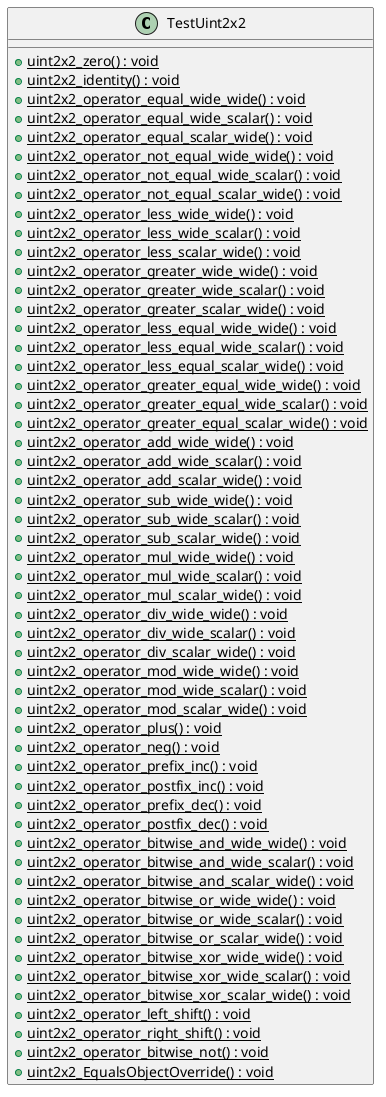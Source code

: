 @startuml
class TestUint2x2 {
    + {static} uint2x2_zero() : void
    + {static} uint2x2_identity() : void
    + {static} uint2x2_operator_equal_wide_wide() : void
    + {static} uint2x2_operator_equal_wide_scalar() : void
    + {static} uint2x2_operator_equal_scalar_wide() : void
    + {static} uint2x2_operator_not_equal_wide_wide() : void
    + {static} uint2x2_operator_not_equal_wide_scalar() : void
    + {static} uint2x2_operator_not_equal_scalar_wide() : void
    + {static} uint2x2_operator_less_wide_wide() : void
    + {static} uint2x2_operator_less_wide_scalar() : void
    + {static} uint2x2_operator_less_scalar_wide() : void
    + {static} uint2x2_operator_greater_wide_wide() : void
    + {static} uint2x2_operator_greater_wide_scalar() : void
    + {static} uint2x2_operator_greater_scalar_wide() : void
    + {static} uint2x2_operator_less_equal_wide_wide() : void
    + {static} uint2x2_operator_less_equal_wide_scalar() : void
    + {static} uint2x2_operator_less_equal_scalar_wide() : void
    + {static} uint2x2_operator_greater_equal_wide_wide() : void
    + {static} uint2x2_operator_greater_equal_wide_scalar() : void
    + {static} uint2x2_operator_greater_equal_scalar_wide() : void
    + {static} uint2x2_operator_add_wide_wide() : void
    + {static} uint2x2_operator_add_wide_scalar() : void
    + {static} uint2x2_operator_add_scalar_wide() : void
    + {static} uint2x2_operator_sub_wide_wide() : void
    + {static} uint2x2_operator_sub_wide_scalar() : void
    + {static} uint2x2_operator_sub_scalar_wide() : void
    + {static} uint2x2_operator_mul_wide_wide() : void
    + {static} uint2x2_operator_mul_wide_scalar() : void
    + {static} uint2x2_operator_mul_scalar_wide() : void
    + {static} uint2x2_operator_div_wide_wide() : void
    + {static} uint2x2_operator_div_wide_scalar() : void
    + {static} uint2x2_operator_div_scalar_wide() : void
    + {static} uint2x2_operator_mod_wide_wide() : void
    + {static} uint2x2_operator_mod_wide_scalar() : void
    + {static} uint2x2_operator_mod_scalar_wide() : void
    + {static} uint2x2_operator_plus() : void
    + {static} uint2x2_operator_neg() : void
    + {static} uint2x2_operator_prefix_inc() : void
    + {static} uint2x2_operator_postfix_inc() : void
    + {static} uint2x2_operator_prefix_dec() : void
    + {static} uint2x2_operator_postfix_dec() : void
    + {static} uint2x2_operator_bitwise_and_wide_wide() : void
    + {static} uint2x2_operator_bitwise_and_wide_scalar() : void
    + {static} uint2x2_operator_bitwise_and_scalar_wide() : void
    + {static} uint2x2_operator_bitwise_or_wide_wide() : void
    + {static} uint2x2_operator_bitwise_or_wide_scalar() : void
    + {static} uint2x2_operator_bitwise_or_scalar_wide() : void
    + {static} uint2x2_operator_bitwise_xor_wide_wide() : void
    + {static} uint2x2_operator_bitwise_xor_wide_scalar() : void
    + {static} uint2x2_operator_bitwise_xor_scalar_wide() : void
    + {static} uint2x2_operator_left_shift() : void
    + {static} uint2x2_operator_right_shift() : void
    + {static} uint2x2_operator_bitwise_not() : void
    + {static} uint2x2_EqualsObjectOverride() : void
}
@enduml
